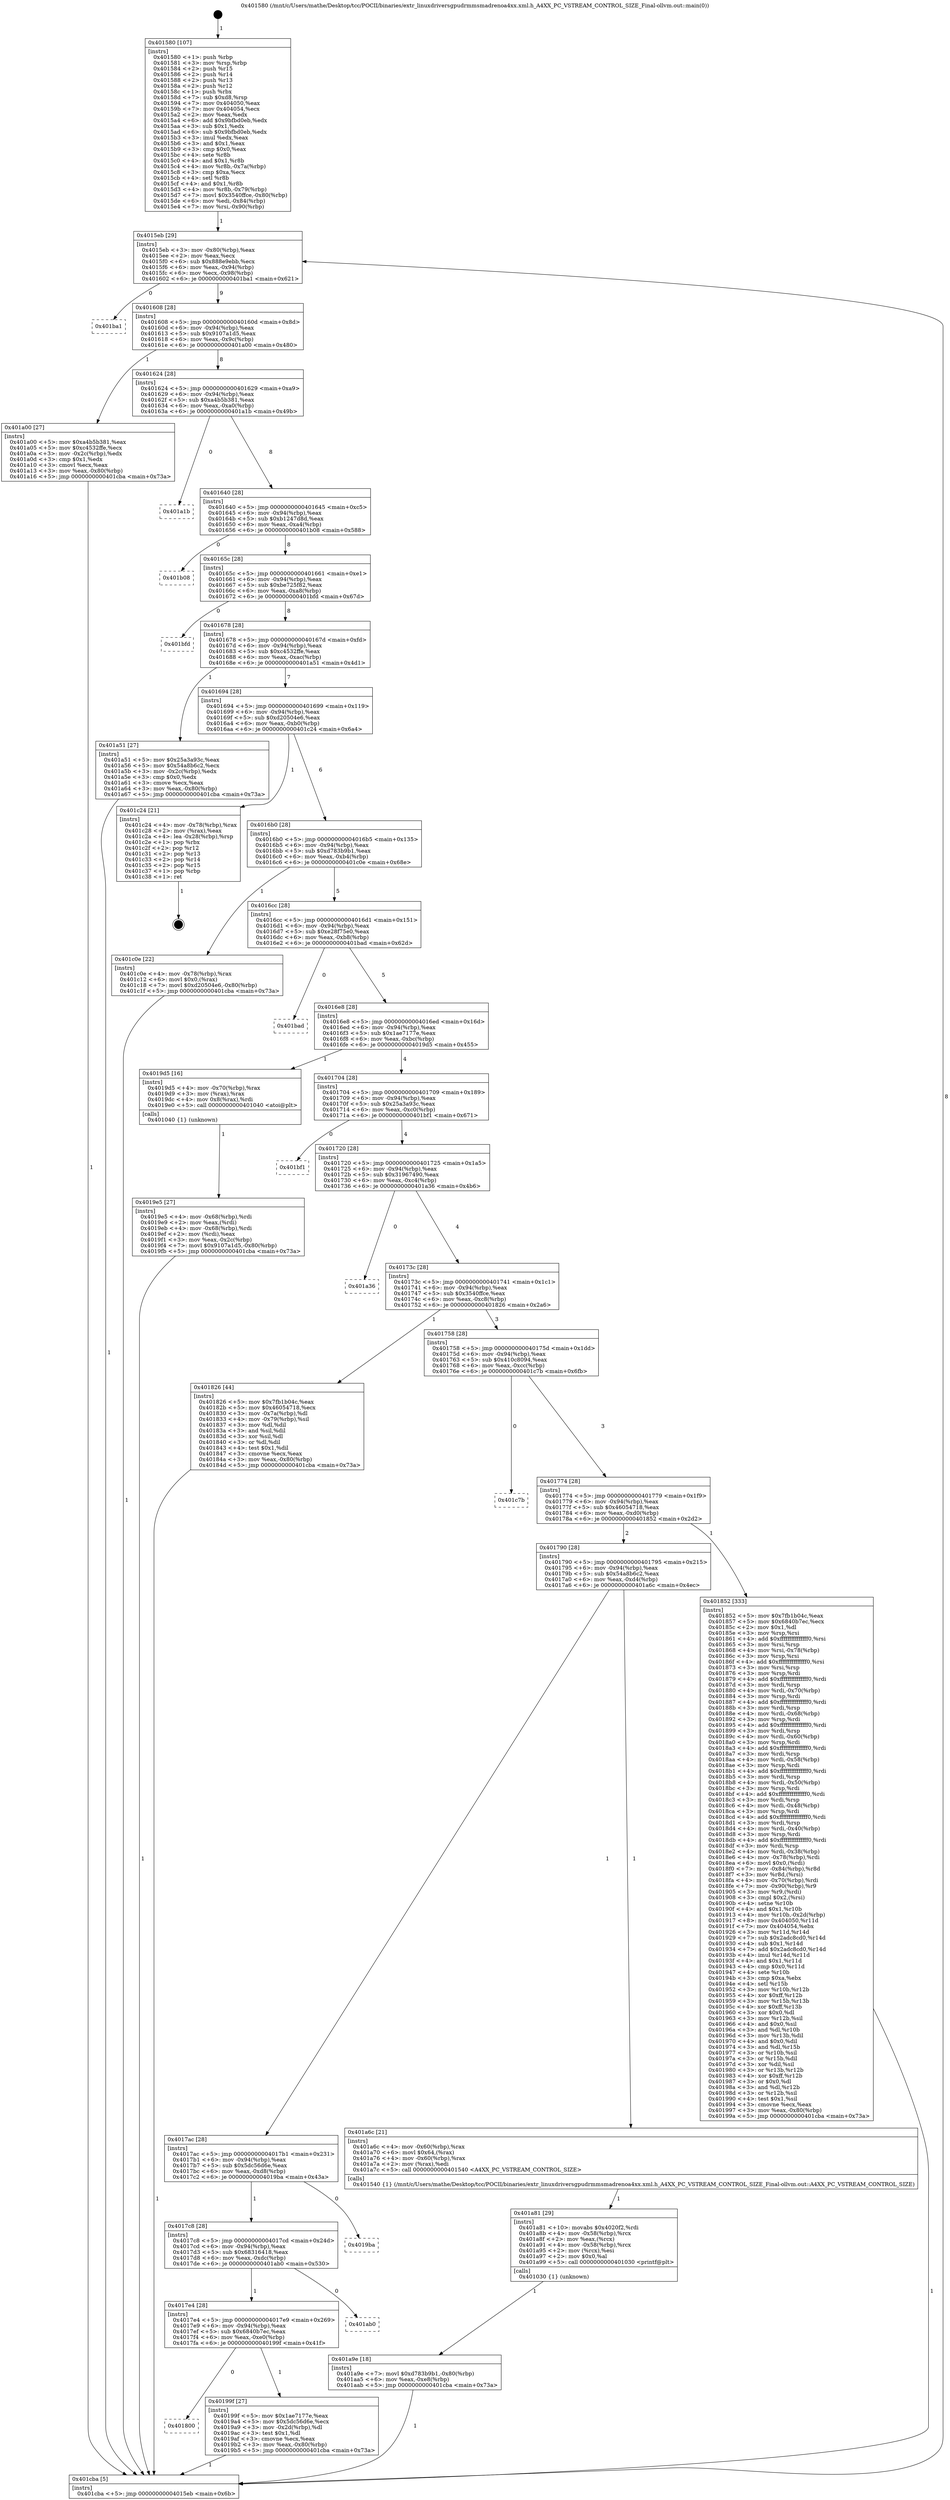 digraph "0x401580" {
  label = "0x401580 (/mnt/c/Users/mathe/Desktop/tcc/POCII/binaries/extr_linuxdriversgpudrmmsmadrenoa4xx.xml.h_A4XX_PC_VSTREAM_CONTROL_SIZE_Final-ollvm.out::main(0))"
  labelloc = "t"
  node[shape=record]

  Entry [label="",width=0.3,height=0.3,shape=circle,fillcolor=black,style=filled]
  "0x4015eb" [label="{
     0x4015eb [29]\l
     | [instrs]\l
     &nbsp;&nbsp;0x4015eb \<+3\>: mov -0x80(%rbp),%eax\l
     &nbsp;&nbsp;0x4015ee \<+2\>: mov %eax,%ecx\l
     &nbsp;&nbsp;0x4015f0 \<+6\>: sub $0x888e9ebb,%ecx\l
     &nbsp;&nbsp;0x4015f6 \<+6\>: mov %eax,-0x94(%rbp)\l
     &nbsp;&nbsp;0x4015fc \<+6\>: mov %ecx,-0x98(%rbp)\l
     &nbsp;&nbsp;0x401602 \<+6\>: je 0000000000401ba1 \<main+0x621\>\l
  }"]
  "0x401ba1" [label="{
     0x401ba1\l
  }", style=dashed]
  "0x401608" [label="{
     0x401608 [28]\l
     | [instrs]\l
     &nbsp;&nbsp;0x401608 \<+5\>: jmp 000000000040160d \<main+0x8d\>\l
     &nbsp;&nbsp;0x40160d \<+6\>: mov -0x94(%rbp),%eax\l
     &nbsp;&nbsp;0x401613 \<+5\>: sub $0x9107a1d5,%eax\l
     &nbsp;&nbsp;0x401618 \<+6\>: mov %eax,-0x9c(%rbp)\l
     &nbsp;&nbsp;0x40161e \<+6\>: je 0000000000401a00 \<main+0x480\>\l
  }"]
  Exit [label="",width=0.3,height=0.3,shape=circle,fillcolor=black,style=filled,peripheries=2]
  "0x401a00" [label="{
     0x401a00 [27]\l
     | [instrs]\l
     &nbsp;&nbsp;0x401a00 \<+5\>: mov $0xa4b5b381,%eax\l
     &nbsp;&nbsp;0x401a05 \<+5\>: mov $0xc4532ffe,%ecx\l
     &nbsp;&nbsp;0x401a0a \<+3\>: mov -0x2c(%rbp),%edx\l
     &nbsp;&nbsp;0x401a0d \<+3\>: cmp $0x1,%edx\l
     &nbsp;&nbsp;0x401a10 \<+3\>: cmovl %ecx,%eax\l
     &nbsp;&nbsp;0x401a13 \<+3\>: mov %eax,-0x80(%rbp)\l
     &nbsp;&nbsp;0x401a16 \<+5\>: jmp 0000000000401cba \<main+0x73a\>\l
  }"]
  "0x401624" [label="{
     0x401624 [28]\l
     | [instrs]\l
     &nbsp;&nbsp;0x401624 \<+5\>: jmp 0000000000401629 \<main+0xa9\>\l
     &nbsp;&nbsp;0x401629 \<+6\>: mov -0x94(%rbp),%eax\l
     &nbsp;&nbsp;0x40162f \<+5\>: sub $0xa4b5b381,%eax\l
     &nbsp;&nbsp;0x401634 \<+6\>: mov %eax,-0xa0(%rbp)\l
     &nbsp;&nbsp;0x40163a \<+6\>: je 0000000000401a1b \<main+0x49b\>\l
  }"]
  "0x401a9e" [label="{
     0x401a9e [18]\l
     | [instrs]\l
     &nbsp;&nbsp;0x401a9e \<+7\>: movl $0xd783b9b1,-0x80(%rbp)\l
     &nbsp;&nbsp;0x401aa5 \<+6\>: mov %eax,-0xe8(%rbp)\l
     &nbsp;&nbsp;0x401aab \<+5\>: jmp 0000000000401cba \<main+0x73a\>\l
  }"]
  "0x401a1b" [label="{
     0x401a1b\l
  }", style=dashed]
  "0x401640" [label="{
     0x401640 [28]\l
     | [instrs]\l
     &nbsp;&nbsp;0x401640 \<+5\>: jmp 0000000000401645 \<main+0xc5\>\l
     &nbsp;&nbsp;0x401645 \<+6\>: mov -0x94(%rbp),%eax\l
     &nbsp;&nbsp;0x40164b \<+5\>: sub $0xb1247d8d,%eax\l
     &nbsp;&nbsp;0x401650 \<+6\>: mov %eax,-0xa4(%rbp)\l
     &nbsp;&nbsp;0x401656 \<+6\>: je 0000000000401b08 \<main+0x588\>\l
  }"]
  "0x401a81" [label="{
     0x401a81 [29]\l
     | [instrs]\l
     &nbsp;&nbsp;0x401a81 \<+10\>: movabs $0x4020f2,%rdi\l
     &nbsp;&nbsp;0x401a8b \<+4\>: mov -0x58(%rbp),%rcx\l
     &nbsp;&nbsp;0x401a8f \<+2\>: mov %eax,(%rcx)\l
     &nbsp;&nbsp;0x401a91 \<+4\>: mov -0x58(%rbp),%rcx\l
     &nbsp;&nbsp;0x401a95 \<+2\>: mov (%rcx),%esi\l
     &nbsp;&nbsp;0x401a97 \<+2\>: mov $0x0,%al\l
     &nbsp;&nbsp;0x401a99 \<+5\>: call 0000000000401030 \<printf@plt\>\l
     | [calls]\l
     &nbsp;&nbsp;0x401030 \{1\} (unknown)\l
  }"]
  "0x401b08" [label="{
     0x401b08\l
  }", style=dashed]
  "0x40165c" [label="{
     0x40165c [28]\l
     | [instrs]\l
     &nbsp;&nbsp;0x40165c \<+5\>: jmp 0000000000401661 \<main+0xe1\>\l
     &nbsp;&nbsp;0x401661 \<+6\>: mov -0x94(%rbp),%eax\l
     &nbsp;&nbsp;0x401667 \<+5\>: sub $0xbe725f82,%eax\l
     &nbsp;&nbsp;0x40166c \<+6\>: mov %eax,-0xa8(%rbp)\l
     &nbsp;&nbsp;0x401672 \<+6\>: je 0000000000401bfd \<main+0x67d\>\l
  }"]
  "0x4019e5" [label="{
     0x4019e5 [27]\l
     | [instrs]\l
     &nbsp;&nbsp;0x4019e5 \<+4\>: mov -0x68(%rbp),%rdi\l
     &nbsp;&nbsp;0x4019e9 \<+2\>: mov %eax,(%rdi)\l
     &nbsp;&nbsp;0x4019eb \<+4\>: mov -0x68(%rbp),%rdi\l
     &nbsp;&nbsp;0x4019ef \<+2\>: mov (%rdi),%eax\l
     &nbsp;&nbsp;0x4019f1 \<+3\>: mov %eax,-0x2c(%rbp)\l
     &nbsp;&nbsp;0x4019f4 \<+7\>: movl $0x9107a1d5,-0x80(%rbp)\l
     &nbsp;&nbsp;0x4019fb \<+5\>: jmp 0000000000401cba \<main+0x73a\>\l
  }"]
  "0x401bfd" [label="{
     0x401bfd\l
  }", style=dashed]
  "0x401678" [label="{
     0x401678 [28]\l
     | [instrs]\l
     &nbsp;&nbsp;0x401678 \<+5\>: jmp 000000000040167d \<main+0xfd\>\l
     &nbsp;&nbsp;0x40167d \<+6\>: mov -0x94(%rbp),%eax\l
     &nbsp;&nbsp;0x401683 \<+5\>: sub $0xc4532ffe,%eax\l
     &nbsp;&nbsp;0x401688 \<+6\>: mov %eax,-0xac(%rbp)\l
     &nbsp;&nbsp;0x40168e \<+6\>: je 0000000000401a51 \<main+0x4d1\>\l
  }"]
  "0x401800" [label="{
     0x401800\l
  }", style=dashed]
  "0x401a51" [label="{
     0x401a51 [27]\l
     | [instrs]\l
     &nbsp;&nbsp;0x401a51 \<+5\>: mov $0x25a3a93c,%eax\l
     &nbsp;&nbsp;0x401a56 \<+5\>: mov $0x54a8b6c2,%ecx\l
     &nbsp;&nbsp;0x401a5b \<+3\>: mov -0x2c(%rbp),%edx\l
     &nbsp;&nbsp;0x401a5e \<+3\>: cmp $0x0,%edx\l
     &nbsp;&nbsp;0x401a61 \<+3\>: cmove %ecx,%eax\l
     &nbsp;&nbsp;0x401a64 \<+3\>: mov %eax,-0x80(%rbp)\l
     &nbsp;&nbsp;0x401a67 \<+5\>: jmp 0000000000401cba \<main+0x73a\>\l
  }"]
  "0x401694" [label="{
     0x401694 [28]\l
     | [instrs]\l
     &nbsp;&nbsp;0x401694 \<+5\>: jmp 0000000000401699 \<main+0x119\>\l
     &nbsp;&nbsp;0x401699 \<+6\>: mov -0x94(%rbp),%eax\l
     &nbsp;&nbsp;0x40169f \<+5\>: sub $0xd20504e6,%eax\l
     &nbsp;&nbsp;0x4016a4 \<+6\>: mov %eax,-0xb0(%rbp)\l
     &nbsp;&nbsp;0x4016aa \<+6\>: je 0000000000401c24 \<main+0x6a4\>\l
  }"]
  "0x40199f" [label="{
     0x40199f [27]\l
     | [instrs]\l
     &nbsp;&nbsp;0x40199f \<+5\>: mov $0x1ae7177e,%eax\l
     &nbsp;&nbsp;0x4019a4 \<+5\>: mov $0x5dc56d6e,%ecx\l
     &nbsp;&nbsp;0x4019a9 \<+3\>: mov -0x2d(%rbp),%dl\l
     &nbsp;&nbsp;0x4019ac \<+3\>: test $0x1,%dl\l
     &nbsp;&nbsp;0x4019af \<+3\>: cmovne %ecx,%eax\l
     &nbsp;&nbsp;0x4019b2 \<+3\>: mov %eax,-0x80(%rbp)\l
     &nbsp;&nbsp;0x4019b5 \<+5\>: jmp 0000000000401cba \<main+0x73a\>\l
  }"]
  "0x401c24" [label="{
     0x401c24 [21]\l
     | [instrs]\l
     &nbsp;&nbsp;0x401c24 \<+4\>: mov -0x78(%rbp),%rax\l
     &nbsp;&nbsp;0x401c28 \<+2\>: mov (%rax),%eax\l
     &nbsp;&nbsp;0x401c2a \<+4\>: lea -0x28(%rbp),%rsp\l
     &nbsp;&nbsp;0x401c2e \<+1\>: pop %rbx\l
     &nbsp;&nbsp;0x401c2f \<+2\>: pop %r12\l
     &nbsp;&nbsp;0x401c31 \<+2\>: pop %r13\l
     &nbsp;&nbsp;0x401c33 \<+2\>: pop %r14\l
     &nbsp;&nbsp;0x401c35 \<+2\>: pop %r15\l
     &nbsp;&nbsp;0x401c37 \<+1\>: pop %rbp\l
     &nbsp;&nbsp;0x401c38 \<+1\>: ret\l
  }"]
  "0x4016b0" [label="{
     0x4016b0 [28]\l
     | [instrs]\l
     &nbsp;&nbsp;0x4016b0 \<+5\>: jmp 00000000004016b5 \<main+0x135\>\l
     &nbsp;&nbsp;0x4016b5 \<+6\>: mov -0x94(%rbp),%eax\l
     &nbsp;&nbsp;0x4016bb \<+5\>: sub $0xd783b9b1,%eax\l
     &nbsp;&nbsp;0x4016c0 \<+6\>: mov %eax,-0xb4(%rbp)\l
     &nbsp;&nbsp;0x4016c6 \<+6\>: je 0000000000401c0e \<main+0x68e\>\l
  }"]
  "0x4017e4" [label="{
     0x4017e4 [28]\l
     | [instrs]\l
     &nbsp;&nbsp;0x4017e4 \<+5\>: jmp 00000000004017e9 \<main+0x269\>\l
     &nbsp;&nbsp;0x4017e9 \<+6\>: mov -0x94(%rbp),%eax\l
     &nbsp;&nbsp;0x4017ef \<+5\>: sub $0x6840b7ec,%eax\l
     &nbsp;&nbsp;0x4017f4 \<+6\>: mov %eax,-0xe0(%rbp)\l
     &nbsp;&nbsp;0x4017fa \<+6\>: je 000000000040199f \<main+0x41f\>\l
  }"]
  "0x401c0e" [label="{
     0x401c0e [22]\l
     | [instrs]\l
     &nbsp;&nbsp;0x401c0e \<+4\>: mov -0x78(%rbp),%rax\l
     &nbsp;&nbsp;0x401c12 \<+6\>: movl $0x0,(%rax)\l
     &nbsp;&nbsp;0x401c18 \<+7\>: movl $0xd20504e6,-0x80(%rbp)\l
     &nbsp;&nbsp;0x401c1f \<+5\>: jmp 0000000000401cba \<main+0x73a\>\l
  }"]
  "0x4016cc" [label="{
     0x4016cc [28]\l
     | [instrs]\l
     &nbsp;&nbsp;0x4016cc \<+5\>: jmp 00000000004016d1 \<main+0x151\>\l
     &nbsp;&nbsp;0x4016d1 \<+6\>: mov -0x94(%rbp),%eax\l
     &nbsp;&nbsp;0x4016d7 \<+5\>: sub $0xe28f75e0,%eax\l
     &nbsp;&nbsp;0x4016dc \<+6\>: mov %eax,-0xb8(%rbp)\l
     &nbsp;&nbsp;0x4016e2 \<+6\>: je 0000000000401bad \<main+0x62d\>\l
  }"]
  "0x401ab0" [label="{
     0x401ab0\l
  }", style=dashed]
  "0x401bad" [label="{
     0x401bad\l
  }", style=dashed]
  "0x4016e8" [label="{
     0x4016e8 [28]\l
     | [instrs]\l
     &nbsp;&nbsp;0x4016e8 \<+5\>: jmp 00000000004016ed \<main+0x16d\>\l
     &nbsp;&nbsp;0x4016ed \<+6\>: mov -0x94(%rbp),%eax\l
     &nbsp;&nbsp;0x4016f3 \<+5\>: sub $0x1ae7177e,%eax\l
     &nbsp;&nbsp;0x4016f8 \<+6\>: mov %eax,-0xbc(%rbp)\l
     &nbsp;&nbsp;0x4016fe \<+6\>: je 00000000004019d5 \<main+0x455\>\l
  }"]
  "0x4017c8" [label="{
     0x4017c8 [28]\l
     | [instrs]\l
     &nbsp;&nbsp;0x4017c8 \<+5\>: jmp 00000000004017cd \<main+0x24d\>\l
     &nbsp;&nbsp;0x4017cd \<+6\>: mov -0x94(%rbp),%eax\l
     &nbsp;&nbsp;0x4017d3 \<+5\>: sub $0x68316418,%eax\l
     &nbsp;&nbsp;0x4017d8 \<+6\>: mov %eax,-0xdc(%rbp)\l
     &nbsp;&nbsp;0x4017de \<+6\>: je 0000000000401ab0 \<main+0x530\>\l
  }"]
  "0x4019d5" [label="{
     0x4019d5 [16]\l
     | [instrs]\l
     &nbsp;&nbsp;0x4019d5 \<+4\>: mov -0x70(%rbp),%rax\l
     &nbsp;&nbsp;0x4019d9 \<+3\>: mov (%rax),%rax\l
     &nbsp;&nbsp;0x4019dc \<+4\>: mov 0x8(%rax),%rdi\l
     &nbsp;&nbsp;0x4019e0 \<+5\>: call 0000000000401040 \<atoi@plt\>\l
     | [calls]\l
     &nbsp;&nbsp;0x401040 \{1\} (unknown)\l
  }"]
  "0x401704" [label="{
     0x401704 [28]\l
     | [instrs]\l
     &nbsp;&nbsp;0x401704 \<+5\>: jmp 0000000000401709 \<main+0x189\>\l
     &nbsp;&nbsp;0x401709 \<+6\>: mov -0x94(%rbp),%eax\l
     &nbsp;&nbsp;0x40170f \<+5\>: sub $0x25a3a93c,%eax\l
     &nbsp;&nbsp;0x401714 \<+6\>: mov %eax,-0xc0(%rbp)\l
     &nbsp;&nbsp;0x40171a \<+6\>: je 0000000000401bf1 \<main+0x671\>\l
  }"]
  "0x4019ba" [label="{
     0x4019ba\l
  }", style=dashed]
  "0x401bf1" [label="{
     0x401bf1\l
  }", style=dashed]
  "0x401720" [label="{
     0x401720 [28]\l
     | [instrs]\l
     &nbsp;&nbsp;0x401720 \<+5\>: jmp 0000000000401725 \<main+0x1a5\>\l
     &nbsp;&nbsp;0x401725 \<+6\>: mov -0x94(%rbp),%eax\l
     &nbsp;&nbsp;0x40172b \<+5\>: sub $0x31967490,%eax\l
     &nbsp;&nbsp;0x401730 \<+6\>: mov %eax,-0xc4(%rbp)\l
     &nbsp;&nbsp;0x401736 \<+6\>: je 0000000000401a36 \<main+0x4b6\>\l
  }"]
  "0x4017ac" [label="{
     0x4017ac [28]\l
     | [instrs]\l
     &nbsp;&nbsp;0x4017ac \<+5\>: jmp 00000000004017b1 \<main+0x231\>\l
     &nbsp;&nbsp;0x4017b1 \<+6\>: mov -0x94(%rbp),%eax\l
     &nbsp;&nbsp;0x4017b7 \<+5\>: sub $0x5dc56d6e,%eax\l
     &nbsp;&nbsp;0x4017bc \<+6\>: mov %eax,-0xd8(%rbp)\l
     &nbsp;&nbsp;0x4017c2 \<+6\>: je 00000000004019ba \<main+0x43a\>\l
  }"]
  "0x401a36" [label="{
     0x401a36\l
  }", style=dashed]
  "0x40173c" [label="{
     0x40173c [28]\l
     | [instrs]\l
     &nbsp;&nbsp;0x40173c \<+5\>: jmp 0000000000401741 \<main+0x1c1\>\l
     &nbsp;&nbsp;0x401741 \<+6\>: mov -0x94(%rbp),%eax\l
     &nbsp;&nbsp;0x401747 \<+5\>: sub $0x3540ffce,%eax\l
     &nbsp;&nbsp;0x40174c \<+6\>: mov %eax,-0xc8(%rbp)\l
     &nbsp;&nbsp;0x401752 \<+6\>: je 0000000000401826 \<main+0x2a6\>\l
  }"]
  "0x401a6c" [label="{
     0x401a6c [21]\l
     | [instrs]\l
     &nbsp;&nbsp;0x401a6c \<+4\>: mov -0x60(%rbp),%rax\l
     &nbsp;&nbsp;0x401a70 \<+6\>: movl $0x64,(%rax)\l
     &nbsp;&nbsp;0x401a76 \<+4\>: mov -0x60(%rbp),%rax\l
     &nbsp;&nbsp;0x401a7a \<+2\>: mov (%rax),%edi\l
     &nbsp;&nbsp;0x401a7c \<+5\>: call 0000000000401540 \<A4XX_PC_VSTREAM_CONTROL_SIZE\>\l
     | [calls]\l
     &nbsp;&nbsp;0x401540 \{1\} (/mnt/c/Users/mathe/Desktop/tcc/POCII/binaries/extr_linuxdriversgpudrmmsmadrenoa4xx.xml.h_A4XX_PC_VSTREAM_CONTROL_SIZE_Final-ollvm.out::A4XX_PC_VSTREAM_CONTROL_SIZE)\l
  }"]
  "0x401826" [label="{
     0x401826 [44]\l
     | [instrs]\l
     &nbsp;&nbsp;0x401826 \<+5\>: mov $0x7fb1b04c,%eax\l
     &nbsp;&nbsp;0x40182b \<+5\>: mov $0x46054718,%ecx\l
     &nbsp;&nbsp;0x401830 \<+3\>: mov -0x7a(%rbp),%dl\l
     &nbsp;&nbsp;0x401833 \<+4\>: mov -0x79(%rbp),%sil\l
     &nbsp;&nbsp;0x401837 \<+3\>: mov %dl,%dil\l
     &nbsp;&nbsp;0x40183a \<+3\>: and %sil,%dil\l
     &nbsp;&nbsp;0x40183d \<+3\>: xor %sil,%dl\l
     &nbsp;&nbsp;0x401840 \<+3\>: or %dl,%dil\l
     &nbsp;&nbsp;0x401843 \<+4\>: test $0x1,%dil\l
     &nbsp;&nbsp;0x401847 \<+3\>: cmovne %ecx,%eax\l
     &nbsp;&nbsp;0x40184a \<+3\>: mov %eax,-0x80(%rbp)\l
     &nbsp;&nbsp;0x40184d \<+5\>: jmp 0000000000401cba \<main+0x73a\>\l
  }"]
  "0x401758" [label="{
     0x401758 [28]\l
     | [instrs]\l
     &nbsp;&nbsp;0x401758 \<+5\>: jmp 000000000040175d \<main+0x1dd\>\l
     &nbsp;&nbsp;0x40175d \<+6\>: mov -0x94(%rbp),%eax\l
     &nbsp;&nbsp;0x401763 \<+5\>: sub $0x410c8094,%eax\l
     &nbsp;&nbsp;0x401768 \<+6\>: mov %eax,-0xcc(%rbp)\l
     &nbsp;&nbsp;0x40176e \<+6\>: je 0000000000401c7b \<main+0x6fb\>\l
  }"]
  "0x401cba" [label="{
     0x401cba [5]\l
     | [instrs]\l
     &nbsp;&nbsp;0x401cba \<+5\>: jmp 00000000004015eb \<main+0x6b\>\l
  }"]
  "0x401580" [label="{
     0x401580 [107]\l
     | [instrs]\l
     &nbsp;&nbsp;0x401580 \<+1\>: push %rbp\l
     &nbsp;&nbsp;0x401581 \<+3\>: mov %rsp,%rbp\l
     &nbsp;&nbsp;0x401584 \<+2\>: push %r15\l
     &nbsp;&nbsp;0x401586 \<+2\>: push %r14\l
     &nbsp;&nbsp;0x401588 \<+2\>: push %r13\l
     &nbsp;&nbsp;0x40158a \<+2\>: push %r12\l
     &nbsp;&nbsp;0x40158c \<+1\>: push %rbx\l
     &nbsp;&nbsp;0x40158d \<+7\>: sub $0xd8,%rsp\l
     &nbsp;&nbsp;0x401594 \<+7\>: mov 0x404050,%eax\l
     &nbsp;&nbsp;0x40159b \<+7\>: mov 0x404054,%ecx\l
     &nbsp;&nbsp;0x4015a2 \<+2\>: mov %eax,%edx\l
     &nbsp;&nbsp;0x4015a4 \<+6\>: add $0x9bfbd0eb,%edx\l
     &nbsp;&nbsp;0x4015aa \<+3\>: sub $0x1,%edx\l
     &nbsp;&nbsp;0x4015ad \<+6\>: sub $0x9bfbd0eb,%edx\l
     &nbsp;&nbsp;0x4015b3 \<+3\>: imul %edx,%eax\l
     &nbsp;&nbsp;0x4015b6 \<+3\>: and $0x1,%eax\l
     &nbsp;&nbsp;0x4015b9 \<+3\>: cmp $0x0,%eax\l
     &nbsp;&nbsp;0x4015bc \<+4\>: sete %r8b\l
     &nbsp;&nbsp;0x4015c0 \<+4\>: and $0x1,%r8b\l
     &nbsp;&nbsp;0x4015c4 \<+4\>: mov %r8b,-0x7a(%rbp)\l
     &nbsp;&nbsp;0x4015c8 \<+3\>: cmp $0xa,%ecx\l
     &nbsp;&nbsp;0x4015cb \<+4\>: setl %r8b\l
     &nbsp;&nbsp;0x4015cf \<+4\>: and $0x1,%r8b\l
     &nbsp;&nbsp;0x4015d3 \<+4\>: mov %r8b,-0x79(%rbp)\l
     &nbsp;&nbsp;0x4015d7 \<+7\>: movl $0x3540ffce,-0x80(%rbp)\l
     &nbsp;&nbsp;0x4015de \<+6\>: mov %edi,-0x84(%rbp)\l
     &nbsp;&nbsp;0x4015e4 \<+7\>: mov %rsi,-0x90(%rbp)\l
  }"]
  "0x401790" [label="{
     0x401790 [28]\l
     | [instrs]\l
     &nbsp;&nbsp;0x401790 \<+5\>: jmp 0000000000401795 \<main+0x215\>\l
     &nbsp;&nbsp;0x401795 \<+6\>: mov -0x94(%rbp),%eax\l
     &nbsp;&nbsp;0x40179b \<+5\>: sub $0x54a8b6c2,%eax\l
     &nbsp;&nbsp;0x4017a0 \<+6\>: mov %eax,-0xd4(%rbp)\l
     &nbsp;&nbsp;0x4017a6 \<+6\>: je 0000000000401a6c \<main+0x4ec\>\l
  }"]
  "0x401c7b" [label="{
     0x401c7b\l
  }", style=dashed]
  "0x401774" [label="{
     0x401774 [28]\l
     | [instrs]\l
     &nbsp;&nbsp;0x401774 \<+5\>: jmp 0000000000401779 \<main+0x1f9\>\l
     &nbsp;&nbsp;0x401779 \<+6\>: mov -0x94(%rbp),%eax\l
     &nbsp;&nbsp;0x40177f \<+5\>: sub $0x46054718,%eax\l
     &nbsp;&nbsp;0x401784 \<+6\>: mov %eax,-0xd0(%rbp)\l
     &nbsp;&nbsp;0x40178a \<+6\>: je 0000000000401852 \<main+0x2d2\>\l
  }"]
  "0x401852" [label="{
     0x401852 [333]\l
     | [instrs]\l
     &nbsp;&nbsp;0x401852 \<+5\>: mov $0x7fb1b04c,%eax\l
     &nbsp;&nbsp;0x401857 \<+5\>: mov $0x6840b7ec,%ecx\l
     &nbsp;&nbsp;0x40185c \<+2\>: mov $0x1,%dl\l
     &nbsp;&nbsp;0x40185e \<+3\>: mov %rsp,%rsi\l
     &nbsp;&nbsp;0x401861 \<+4\>: add $0xfffffffffffffff0,%rsi\l
     &nbsp;&nbsp;0x401865 \<+3\>: mov %rsi,%rsp\l
     &nbsp;&nbsp;0x401868 \<+4\>: mov %rsi,-0x78(%rbp)\l
     &nbsp;&nbsp;0x40186c \<+3\>: mov %rsp,%rsi\l
     &nbsp;&nbsp;0x40186f \<+4\>: add $0xfffffffffffffff0,%rsi\l
     &nbsp;&nbsp;0x401873 \<+3\>: mov %rsi,%rsp\l
     &nbsp;&nbsp;0x401876 \<+3\>: mov %rsp,%rdi\l
     &nbsp;&nbsp;0x401879 \<+4\>: add $0xfffffffffffffff0,%rdi\l
     &nbsp;&nbsp;0x40187d \<+3\>: mov %rdi,%rsp\l
     &nbsp;&nbsp;0x401880 \<+4\>: mov %rdi,-0x70(%rbp)\l
     &nbsp;&nbsp;0x401884 \<+3\>: mov %rsp,%rdi\l
     &nbsp;&nbsp;0x401887 \<+4\>: add $0xfffffffffffffff0,%rdi\l
     &nbsp;&nbsp;0x40188b \<+3\>: mov %rdi,%rsp\l
     &nbsp;&nbsp;0x40188e \<+4\>: mov %rdi,-0x68(%rbp)\l
     &nbsp;&nbsp;0x401892 \<+3\>: mov %rsp,%rdi\l
     &nbsp;&nbsp;0x401895 \<+4\>: add $0xfffffffffffffff0,%rdi\l
     &nbsp;&nbsp;0x401899 \<+3\>: mov %rdi,%rsp\l
     &nbsp;&nbsp;0x40189c \<+4\>: mov %rdi,-0x60(%rbp)\l
     &nbsp;&nbsp;0x4018a0 \<+3\>: mov %rsp,%rdi\l
     &nbsp;&nbsp;0x4018a3 \<+4\>: add $0xfffffffffffffff0,%rdi\l
     &nbsp;&nbsp;0x4018a7 \<+3\>: mov %rdi,%rsp\l
     &nbsp;&nbsp;0x4018aa \<+4\>: mov %rdi,-0x58(%rbp)\l
     &nbsp;&nbsp;0x4018ae \<+3\>: mov %rsp,%rdi\l
     &nbsp;&nbsp;0x4018b1 \<+4\>: add $0xfffffffffffffff0,%rdi\l
     &nbsp;&nbsp;0x4018b5 \<+3\>: mov %rdi,%rsp\l
     &nbsp;&nbsp;0x4018b8 \<+4\>: mov %rdi,-0x50(%rbp)\l
     &nbsp;&nbsp;0x4018bc \<+3\>: mov %rsp,%rdi\l
     &nbsp;&nbsp;0x4018bf \<+4\>: add $0xfffffffffffffff0,%rdi\l
     &nbsp;&nbsp;0x4018c3 \<+3\>: mov %rdi,%rsp\l
     &nbsp;&nbsp;0x4018c6 \<+4\>: mov %rdi,-0x48(%rbp)\l
     &nbsp;&nbsp;0x4018ca \<+3\>: mov %rsp,%rdi\l
     &nbsp;&nbsp;0x4018cd \<+4\>: add $0xfffffffffffffff0,%rdi\l
     &nbsp;&nbsp;0x4018d1 \<+3\>: mov %rdi,%rsp\l
     &nbsp;&nbsp;0x4018d4 \<+4\>: mov %rdi,-0x40(%rbp)\l
     &nbsp;&nbsp;0x4018d8 \<+3\>: mov %rsp,%rdi\l
     &nbsp;&nbsp;0x4018db \<+4\>: add $0xfffffffffffffff0,%rdi\l
     &nbsp;&nbsp;0x4018df \<+3\>: mov %rdi,%rsp\l
     &nbsp;&nbsp;0x4018e2 \<+4\>: mov %rdi,-0x38(%rbp)\l
     &nbsp;&nbsp;0x4018e6 \<+4\>: mov -0x78(%rbp),%rdi\l
     &nbsp;&nbsp;0x4018ea \<+6\>: movl $0x0,(%rdi)\l
     &nbsp;&nbsp;0x4018f0 \<+7\>: mov -0x84(%rbp),%r8d\l
     &nbsp;&nbsp;0x4018f7 \<+3\>: mov %r8d,(%rsi)\l
     &nbsp;&nbsp;0x4018fa \<+4\>: mov -0x70(%rbp),%rdi\l
     &nbsp;&nbsp;0x4018fe \<+7\>: mov -0x90(%rbp),%r9\l
     &nbsp;&nbsp;0x401905 \<+3\>: mov %r9,(%rdi)\l
     &nbsp;&nbsp;0x401908 \<+3\>: cmpl $0x2,(%rsi)\l
     &nbsp;&nbsp;0x40190b \<+4\>: setne %r10b\l
     &nbsp;&nbsp;0x40190f \<+4\>: and $0x1,%r10b\l
     &nbsp;&nbsp;0x401913 \<+4\>: mov %r10b,-0x2d(%rbp)\l
     &nbsp;&nbsp;0x401917 \<+8\>: mov 0x404050,%r11d\l
     &nbsp;&nbsp;0x40191f \<+7\>: mov 0x404054,%ebx\l
     &nbsp;&nbsp;0x401926 \<+3\>: mov %r11d,%r14d\l
     &nbsp;&nbsp;0x401929 \<+7\>: sub $0x2adc8cd0,%r14d\l
     &nbsp;&nbsp;0x401930 \<+4\>: sub $0x1,%r14d\l
     &nbsp;&nbsp;0x401934 \<+7\>: add $0x2adc8cd0,%r14d\l
     &nbsp;&nbsp;0x40193b \<+4\>: imul %r14d,%r11d\l
     &nbsp;&nbsp;0x40193f \<+4\>: and $0x1,%r11d\l
     &nbsp;&nbsp;0x401943 \<+4\>: cmp $0x0,%r11d\l
     &nbsp;&nbsp;0x401947 \<+4\>: sete %r10b\l
     &nbsp;&nbsp;0x40194b \<+3\>: cmp $0xa,%ebx\l
     &nbsp;&nbsp;0x40194e \<+4\>: setl %r15b\l
     &nbsp;&nbsp;0x401952 \<+3\>: mov %r10b,%r12b\l
     &nbsp;&nbsp;0x401955 \<+4\>: xor $0xff,%r12b\l
     &nbsp;&nbsp;0x401959 \<+3\>: mov %r15b,%r13b\l
     &nbsp;&nbsp;0x40195c \<+4\>: xor $0xff,%r13b\l
     &nbsp;&nbsp;0x401960 \<+3\>: xor $0x0,%dl\l
     &nbsp;&nbsp;0x401963 \<+3\>: mov %r12b,%sil\l
     &nbsp;&nbsp;0x401966 \<+4\>: and $0x0,%sil\l
     &nbsp;&nbsp;0x40196a \<+3\>: and %dl,%r10b\l
     &nbsp;&nbsp;0x40196d \<+3\>: mov %r13b,%dil\l
     &nbsp;&nbsp;0x401970 \<+4\>: and $0x0,%dil\l
     &nbsp;&nbsp;0x401974 \<+3\>: and %dl,%r15b\l
     &nbsp;&nbsp;0x401977 \<+3\>: or %r10b,%sil\l
     &nbsp;&nbsp;0x40197a \<+3\>: or %r15b,%dil\l
     &nbsp;&nbsp;0x40197d \<+3\>: xor %dil,%sil\l
     &nbsp;&nbsp;0x401980 \<+3\>: or %r13b,%r12b\l
     &nbsp;&nbsp;0x401983 \<+4\>: xor $0xff,%r12b\l
     &nbsp;&nbsp;0x401987 \<+3\>: or $0x0,%dl\l
     &nbsp;&nbsp;0x40198a \<+3\>: and %dl,%r12b\l
     &nbsp;&nbsp;0x40198d \<+3\>: or %r12b,%sil\l
     &nbsp;&nbsp;0x401990 \<+4\>: test $0x1,%sil\l
     &nbsp;&nbsp;0x401994 \<+3\>: cmovne %ecx,%eax\l
     &nbsp;&nbsp;0x401997 \<+3\>: mov %eax,-0x80(%rbp)\l
     &nbsp;&nbsp;0x40199a \<+5\>: jmp 0000000000401cba \<main+0x73a\>\l
  }"]
  Entry -> "0x401580" [label=" 1"]
  "0x4015eb" -> "0x401ba1" [label=" 0"]
  "0x4015eb" -> "0x401608" [label=" 9"]
  "0x401c24" -> Exit [label=" 1"]
  "0x401608" -> "0x401a00" [label=" 1"]
  "0x401608" -> "0x401624" [label=" 8"]
  "0x401c0e" -> "0x401cba" [label=" 1"]
  "0x401624" -> "0x401a1b" [label=" 0"]
  "0x401624" -> "0x401640" [label=" 8"]
  "0x401a9e" -> "0x401cba" [label=" 1"]
  "0x401640" -> "0x401b08" [label=" 0"]
  "0x401640" -> "0x40165c" [label=" 8"]
  "0x401a81" -> "0x401a9e" [label=" 1"]
  "0x40165c" -> "0x401bfd" [label=" 0"]
  "0x40165c" -> "0x401678" [label=" 8"]
  "0x401a6c" -> "0x401a81" [label=" 1"]
  "0x401678" -> "0x401a51" [label=" 1"]
  "0x401678" -> "0x401694" [label=" 7"]
  "0x401a51" -> "0x401cba" [label=" 1"]
  "0x401694" -> "0x401c24" [label=" 1"]
  "0x401694" -> "0x4016b0" [label=" 6"]
  "0x401a00" -> "0x401cba" [label=" 1"]
  "0x4016b0" -> "0x401c0e" [label=" 1"]
  "0x4016b0" -> "0x4016cc" [label=" 5"]
  "0x4019d5" -> "0x4019e5" [label=" 1"]
  "0x4016cc" -> "0x401bad" [label=" 0"]
  "0x4016cc" -> "0x4016e8" [label=" 5"]
  "0x40199f" -> "0x401cba" [label=" 1"]
  "0x4016e8" -> "0x4019d5" [label=" 1"]
  "0x4016e8" -> "0x401704" [label=" 4"]
  "0x4017e4" -> "0x40199f" [label=" 1"]
  "0x401704" -> "0x401bf1" [label=" 0"]
  "0x401704" -> "0x401720" [label=" 4"]
  "0x4019e5" -> "0x401cba" [label=" 1"]
  "0x401720" -> "0x401a36" [label=" 0"]
  "0x401720" -> "0x40173c" [label=" 4"]
  "0x4017c8" -> "0x401ab0" [label=" 0"]
  "0x40173c" -> "0x401826" [label=" 1"]
  "0x40173c" -> "0x401758" [label=" 3"]
  "0x401826" -> "0x401cba" [label=" 1"]
  "0x401580" -> "0x4015eb" [label=" 1"]
  "0x401cba" -> "0x4015eb" [label=" 8"]
  "0x4017e4" -> "0x401800" [label=" 0"]
  "0x401758" -> "0x401c7b" [label=" 0"]
  "0x401758" -> "0x401774" [label=" 3"]
  "0x4017c8" -> "0x4017e4" [label=" 1"]
  "0x401774" -> "0x401852" [label=" 1"]
  "0x401774" -> "0x401790" [label=" 2"]
  "0x4017ac" -> "0x4019ba" [label=" 0"]
  "0x401852" -> "0x401cba" [label=" 1"]
  "0x4017ac" -> "0x4017c8" [label=" 1"]
  "0x401790" -> "0x401a6c" [label=" 1"]
  "0x401790" -> "0x4017ac" [label=" 1"]
}

